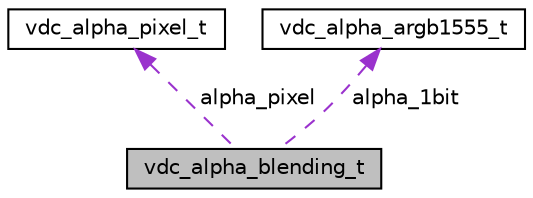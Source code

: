 digraph "vdc_alpha_blending_t"
{
 // LATEX_PDF_SIZE
  edge [fontname="Helvetica",fontsize="10",labelfontname="Helvetica",labelfontsize="10"];
  node [fontname="Helvetica",fontsize="10",shape=record];
  Node1 [label="vdc_alpha_blending_t",height=0.2,width=0.4,color="black", fillcolor="grey75", style="filled", fontcolor="black",tooltip=" "];
  Node2 -> Node1 [dir="back",color="darkorchid3",fontsize="10",style="dashed",label=" alpha_pixel" ,fontname="Helvetica"];
  Node2 [label="vdc_alpha_pixel_t",height=0.2,width=0.4,color="black", fillcolor="white", style="filled",URL="$d9/d97/structvdc__alpha__pixel__t.html",tooltip=" "];
  Node3 -> Node1 [dir="back",color="darkorchid3",fontsize="10",style="dashed",label=" alpha_1bit" ,fontname="Helvetica"];
  Node3 [label="vdc_alpha_argb1555_t",height=0.2,width=0.4,color="black", fillcolor="white", style="filled",URL="$d9/d91/structvdc__alpha__argb1555__t.html",tooltip=" "];
}
